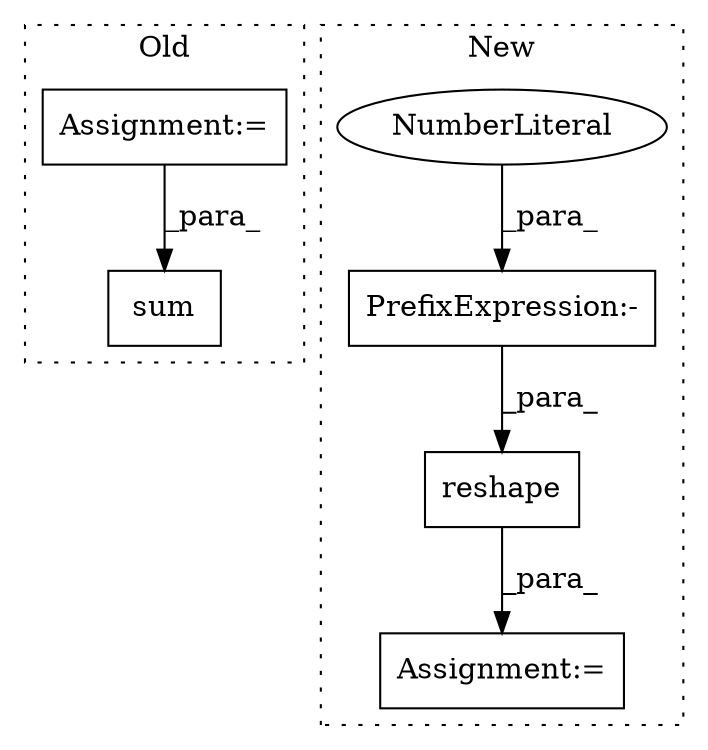 digraph G {
subgraph cluster0 {
1 [label="sum" a="32" s="2070,2149" l="4,1" shape="box"];
6 [label="Assignment:=" a="7" s="1917" l="1" shape="box"];
label = "Old";
style="dotted";
}
subgraph cluster1 {
2 [label="reshape" a="32" s="4260,4292" l="8,1" shape="box"];
3 [label="Assignment:=" a="7" s="4139" l="1" shape="box"];
4 [label="PrefixExpression:-" a="38" s="4290" l="1" shape="box"];
5 [label="NumberLiteral" a="34" s="4291" l="1" shape="ellipse"];
label = "New";
style="dotted";
}
2 -> 3 [label="_para_"];
4 -> 2 [label="_para_"];
5 -> 4 [label="_para_"];
6 -> 1 [label="_para_"];
}